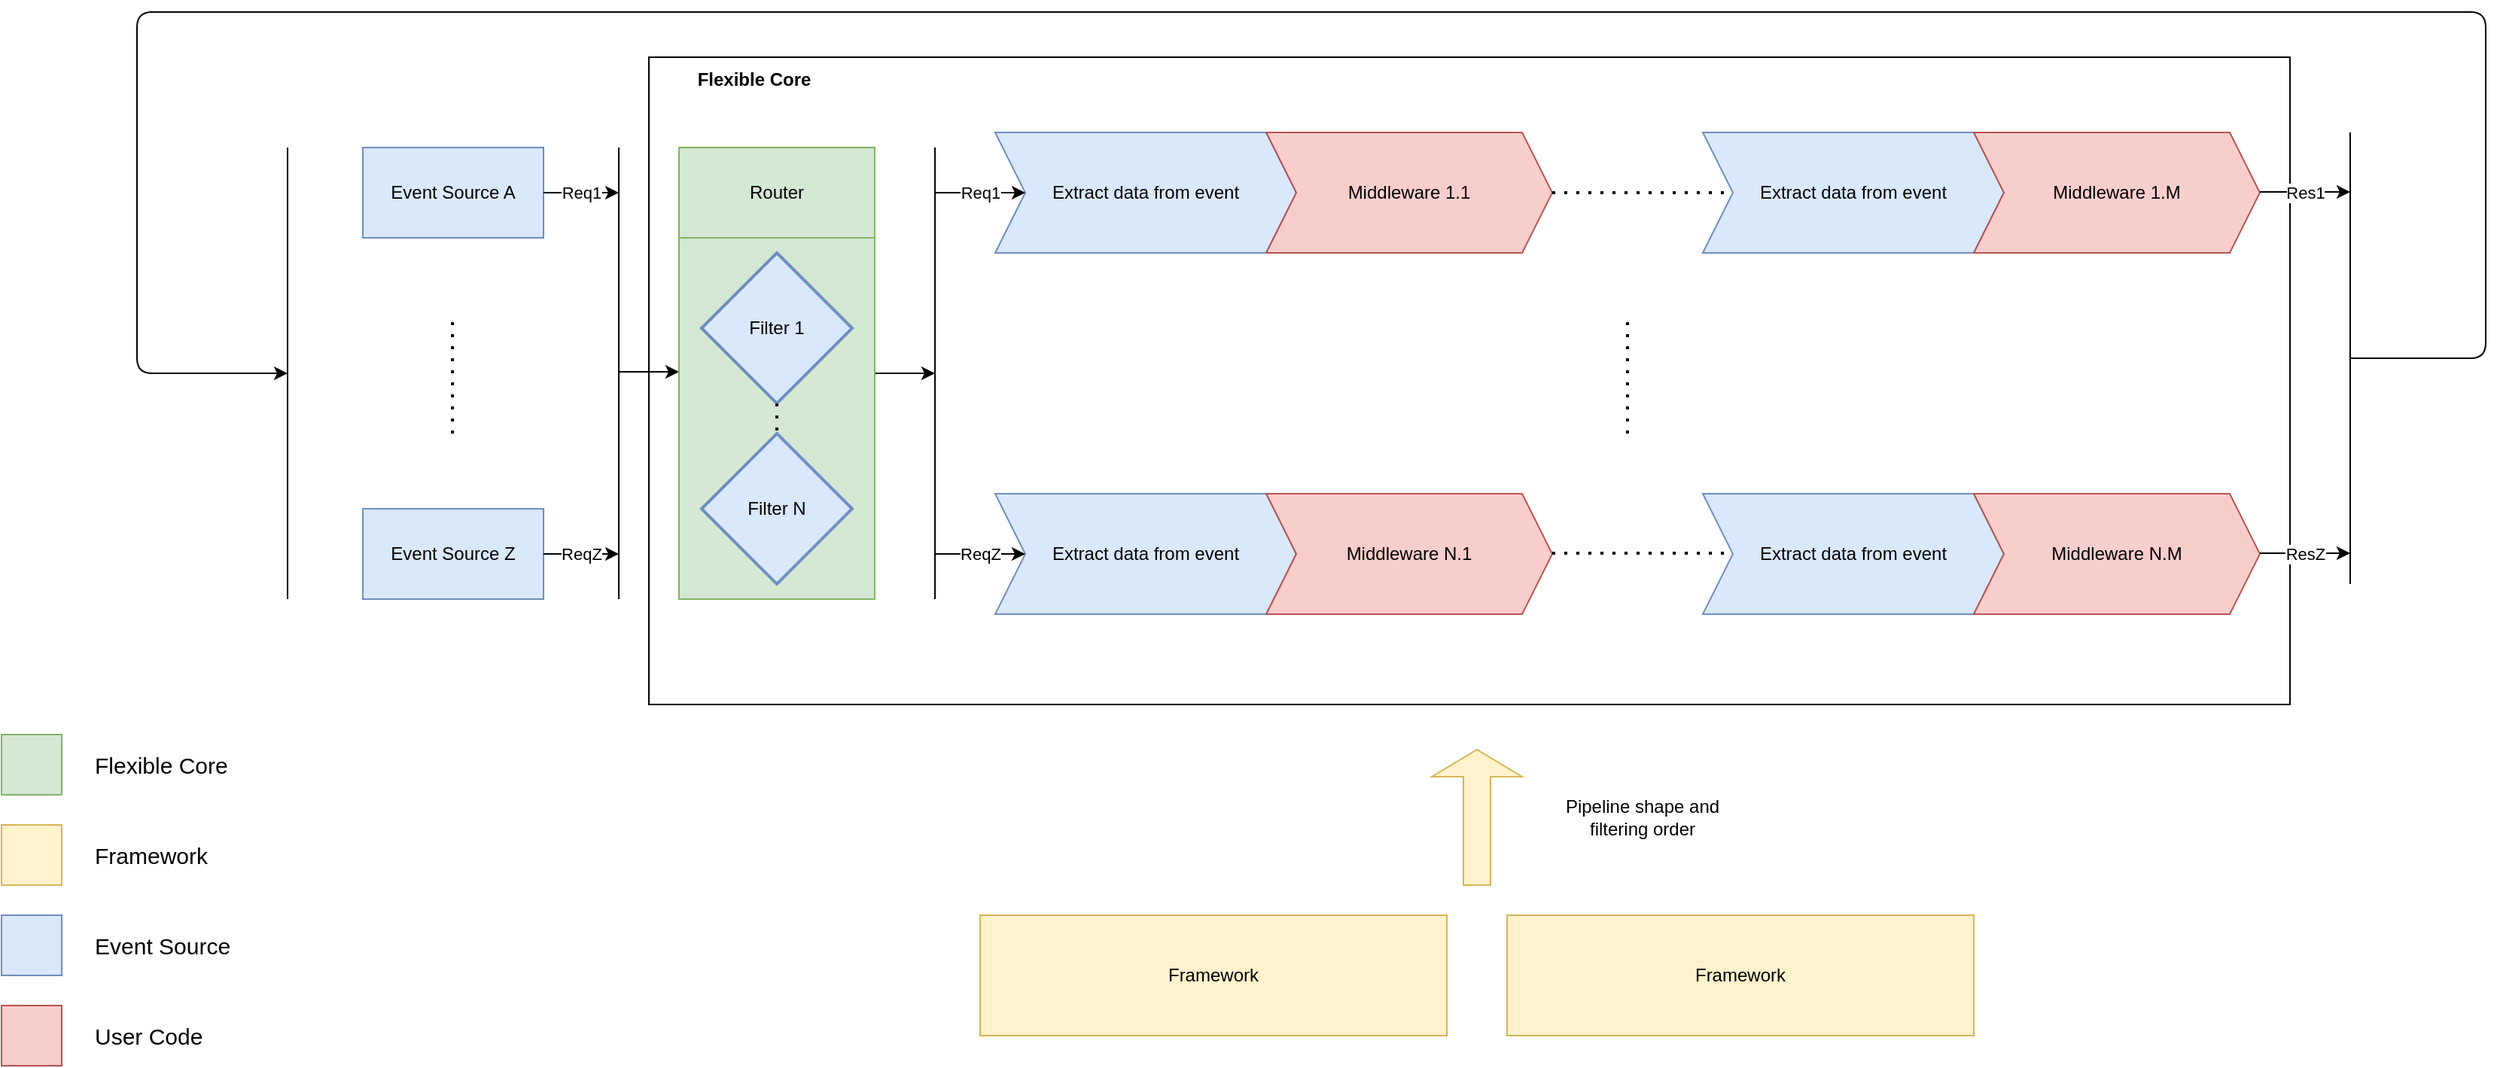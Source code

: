 <mxfile version="14.8.0" type="device"><diagram name="Page-1" id="9f46799a-70d6-7492-0946-bef42562c5a5"><mxGraphModel dx="1422" dy="794" grid="1" gridSize="10" guides="1" tooltips="1" connect="1" arrows="1" fold="1" page="1" pageScale="1" pageWidth="1100" pageHeight="850" background="none" math="0" shadow="0"><root><mxCell id="0"/><mxCell id="1" parent="0"/><mxCell id="ccYmNCw3nv7bR0D8SO4--36" value="" style="rounded=0;whiteSpace=wrap;html=1;" parent="1" vertex="1"><mxGeometry x="470" y="110" width="1090" height="430" as="geometry"/></mxCell><mxCell id="ccYmNCw3nv7bR0D8SO4--1" value="Extract data from event" style="shape=step;perimeter=stepPerimeter;whiteSpace=wrap;html=1;fixedSize=1;fillColor=#dae8fc;strokeColor=#6c8ebf;" parent="1" vertex="1"><mxGeometry x="700" y="160" width="200" height="80" as="geometry"/></mxCell><mxCell id="ccYmNCw3nv7bR0D8SO4--2" value="Middleware 1.1" style="shape=step;perimeter=stepPerimeter;whiteSpace=wrap;html=1;fixedSize=1;fillColor=#f8cecc;strokeColor=#b85450;" parent="1" vertex="1"><mxGeometry x="880" y="160" width="190" height="80" as="geometry"/></mxCell><mxCell id="ccYmNCw3nv7bR0D8SO4--3" value="Extract data from event" style="shape=step;perimeter=stepPerimeter;whiteSpace=wrap;html=1;fixedSize=1;fillColor=#dae8fc;strokeColor=#6c8ebf;" parent="1" vertex="1"><mxGeometry x="1170" y="160" width="200" height="80" as="geometry"/></mxCell><mxCell id="ccYmNCw3nv7bR0D8SO4--4" value="Middleware 1.M" style="shape=step;perimeter=stepPerimeter;whiteSpace=wrap;html=1;fixedSize=1;fillColor=#f8cecc;strokeColor=#b85450;" parent="1" vertex="1"><mxGeometry x="1350" y="160" width="190" height="80" as="geometry"/></mxCell><mxCell id="ccYmNCw3nv7bR0D8SO4--5" value="Extract data from event" style="shape=step;perimeter=stepPerimeter;whiteSpace=wrap;html=1;fixedSize=1;fillColor=#dae8fc;strokeColor=#6c8ebf;" parent="1" vertex="1"><mxGeometry x="700" y="400" width="200" height="80" as="geometry"/></mxCell><mxCell id="ccYmNCw3nv7bR0D8SO4--6" value="Middleware N.1" style="shape=step;perimeter=stepPerimeter;whiteSpace=wrap;html=1;fixedSize=1;fillColor=#f8cecc;strokeColor=#b85450;" parent="1" vertex="1"><mxGeometry x="880" y="400" width="190" height="80" as="geometry"/></mxCell><mxCell id="ccYmNCw3nv7bR0D8SO4--7" value="Extract data from event" style="shape=step;perimeter=stepPerimeter;whiteSpace=wrap;html=1;fixedSize=1;fillColor=#dae8fc;strokeColor=#6c8ebf;" parent="1" vertex="1"><mxGeometry x="1170" y="400" width="200" height="80" as="geometry"/></mxCell><mxCell id="ccYmNCw3nv7bR0D8SO4--8" value="Middleware N.M" style="shape=step;perimeter=stepPerimeter;whiteSpace=wrap;html=1;fixedSize=1;fillColor=#f8cecc;strokeColor=#b85450;" parent="1" vertex="1"><mxGeometry x="1350" y="400" width="190" height="80" as="geometry"/></mxCell><mxCell id="ccYmNCw3nv7bR0D8SO4--9" value="" style="endArrow=none;dashed=1;html=1;dashPattern=1 3;strokeWidth=2;entryX=0;entryY=0.5;entryDx=0;entryDy=0;" parent="1" target="ccYmNCw3nv7bR0D8SO4--3" edge="1"><mxGeometry width="50" height="50" relative="1" as="geometry"><mxPoint x="1070" y="200" as="sourcePoint"/><mxPoint x="1120" y="150" as="targetPoint"/></mxGeometry></mxCell><mxCell id="ccYmNCw3nv7bR0D8SO4--10" value="" style="endArrow=none;dashed=1;html=1;dashPattern=1 3;strokeWidth=2;entryX=0;entryY=0.5;entryDx=0;entryDy=0;" parent="1" edge="1"><mxGeometry width="50" height="50" relative="1" as="geometry"><mxPoint x="1070" y="439.5" as="sourcePoint"/><mxPoint x="1190" y="439.5" as="targetPoint"/></mxGeometry></mxCell><mxCell id="ccYmNCw3nv7bR0D8SO4--11" value="" style="endArrow=none;dashed=1;html=1;dashPattern=1 3;strokeWidth=2;" parent="1" edge="1"><mxGeometry width="50" height="50" relative="1" as="geometry"><mxPoint x="1120" y="360" as="sourcePoint"/><mxPoint x="1120" y="280" as="targetPoint"/></mxGeometry></mxCell><mxCell id="ccYmNCw3nv7bR0D8SO4--12" value="Router" style="rounded=0;whiteSpace=wrap;html=1;fillColor=#d5e8d4;strokeColor=#82b366;" parent="1" vertex="1"><mxGeometry x="490" y="170" width="130" height="60" as="geometry"/></mxCell><mxCell id="ccYmNCw3nv7bR0D8SO4--13" value="Event Source A" style="rounded=0;whiteSpace=wrap;html=1;fillColor=#dae8fc;strokeColor=#6c8ebf;" parent="1" vertex="1"><mxGeometry x="280" y="170" width="120" height="60" as="geometry"/></mxCell><mxCell id="ccYmNCw3nv7bR0D8SO4--14" value="Event Source Z" style="rounded=0;whiteSpace=wrap;html=1;fillColor=#dae8fc;strokeColor=#6c8ebf;" parent="1" vertex="1"><mxGeometry x="280" y="410" width="120" height="60" as="geometry"/></mxCell><mxCell id="ccYmNCw3nv7bR0D8SO4--16" value="" style="endArrow=none;dashed=1;html=1;dashPattern=1 3;strokeWidth=2;" parent="1" edge="1"><mxGeometry width="50" height="50" relative="1" as="geometry"><mxPoint x="339.5" y="360" as="sourcePoint"/><mxPoint x="339.5" y="280" as="targetPoint"/></mxGeometry></mxCell><mxCell id="ccYmNCw3nv7bR0D8SO4--17" value="" style="endArrow=none;html=1;" parent="1" edge="1"><mxGeometry width="50" height="50" relative="1" as="geometry"><mxPoint x="450" y="470" as="sourcePoint"/><mxPoint x="450" y="170" as="targetPoint"/></mxGeometry></mxCell><mxCell id="ccYmNCw3nv7bR0D8SO4--18" value="" style="endArrow=none;html=1;" parent="1" edge="1"><mxGeometry width="50" height="50" relative="1" as="geometry"><mxPoint x="660" y="470" as="sourcePoint"/><mxPoint x="660" y="170" as="targetPoint"/></mxGeometry></mxCell><mxCell id="ccYmNCw3nv7bR0D8SO4--19" value="" style="endArrow=classic;html=1;" parent="1" edge="1"><mxGeometry width="50" height="50" relative="1" as="geometry"><mxPoint x="450" y="319" as="sourcePoint"/><mxPoint x="490" y="319" as="targetPoint"/><Array as="points"/></mxGeometry></mxCell><mxCell id="ccYmNCw3nv7bR0D8SO4--20" value="" style="endArrow=classic;html=1;" parent="1" edge="1"><mxGeometry width="50" height="50" relative="1" as="geometry"><mxPoint x="620" y="320" as="sourcePoint"/><mxPoint x="660" y="320" as="targetPoint"/></mxGeometry></mxCell><mxCell id="ccYmNCw3nv7bR0D8SO4--21" value="Req1" style="endArrow=classic;html=1;exitX=1;exitY=0.5;exitDx=0;exitDy=0;" parent="1" source="ccYmNCw3nv7bR0D8SO4--13" edge="1"><mxGeometry width="50" height="50" relative="1" as="geometry"><mxPoint x="480" y="250" as="sourcePoint"/><mxPoint x="450" y="200" as="targetPoint"/></mxGeometry></mxCell><mxCell id="ccYmNCw3nv7bR0D8SO4--22" value="ReqZ" style="endArrow=classic;html=1;exitX=1;exitY=0.5;exitDx=0;exitDy=0;" parent="1" source="ccYmNCw3nv7bR0D8SO4--14" edge="1"><mxGeometry width="50" height="50" relative="1" as="geometry"><mxPoint x="480" y="580" as="sourcePoint"/><mxPoint x="450" y="440" as="targetPoint"/></mxGeometry></mxCell><mxCell id="ccYmNCw3nv7bR0D8SO4--23" value="Req1" style="endArrow=classic;html=1;entryX=0;entryY=0.5;entryDx=0;entryDy=0;" parent="1" target="ccYmNCw3nv7bR0D8SO4--1" edge="1"><mxGeometry width="50" height="50" relative="1" as="geometry"><mxPoint x="660" y="200" as="sourcePoint"/><mxPoint x="640" y="200" as="targetPoint"/></mxGeometry></mxCell><mxCell id="ccYmNCw3nv7bR0D8SO4--24" value="ReqZ" style="endArrow=classic;html=1;entryX=0;entryY=0.5;entryDx=0;entryDy=0;" parent="1" edge="1"><mxGeometry width="50" height="50" relative="1" as="geometry"><mxPoint x="660" y="440" as="sourcePoint"/><mxPoint x="720" y="440" as="targetPoint"/></mxGeometry></mxCell><mxCell id="ccYmNCw3nv7bR0D8SO4--25" value="" style="rounded=0;whiteSpace=wrap;html=1;fillColor=#d5e8d4;strokeColor=#82b366;" parent="1" vertex="1"><mxGeometry x="490" y="230" width="130" height="240" as="geometry"/></mxCell><mxCell id="ccYmNCw3nv7bR0D8SO4--27" value="" style="endArrow=none;html=1;" parent="1" edge="1"><mxGeometry width="50" height="50" relative="1" as="geometry"><mxPoint x="1600" y="460" as="sourcePoint"/><mxPoint x="1600" y="160" as="targetPoint"/></mxGeometry></mxCell><mxCell id="ccYmNCw3nv7bR0D8SO4--28" value="" style="endArrow=classic;html=1;" parent="1" edge="1"><mxGeometry width="50" height="50" relative="1" as="geometry"><mxPoint x="1600" y="310" as="sourcePoint"/><mxPoint x="230" y="320" as="targetPoint"/><Array as="points"><mxPoint x="1690" y="310"/><mxPoint x="1690" y="80"/><mxPoint x="130" y="80"/><mxPoint x="130" y="320"/></Array></mxGeometry></mxCell><mxCell id="ccYmNCw3nv7bR0D8SO4--29" value="Res1" style="endArrow=classic;html=1;entryX=0;entryY=0.5;entryDx=0;entryDy=0;" parent="1" edge="1"><mxGeometry width="50" height="50" relative="1" as="geometry"><mxPoint x="1540" y="199.5" as="sourcePoint"/><mxPoint x="1600" y="199.5" as="targetPoint"/><Array as="points"><mxPoint x="1540" y="199.5"/></Array></mxGeometry></mxCell><mxCell id="ccYmNCw3nv7bR0D8SO4--30" value="ResZ" style="endArrow=classic;html=1;entryX=0;entryY=0.5;entryDx=0;entryDy=0;" parent="1" edge="1"><mxGeometry width="50" height="50" relative="1" as="geometry"><mxPoint x="1540" y="439.5" as="sourcePoint"/><mxPoint x="1600" y="439.5" as="targetPoint"/></mxGeometry></mxCell><mxCell id="ccYmNCw3nv7bR0D8SO4--32" value="" style="endArrow=none;html=1;" parent="1" edge="1"><mxGeometry width="50" height="50" relative="1" as="geometry"><mxPoint x="230" y="470" as="sourcePoint"/><mxPoint x="230" y="170" as="targetPoint"/></mxGeometry></mxCell><mxCell id="ccYmNCw3nv7bR0D8SO4--33" value="Filter 1" style="strokeWidth=2;html=1;shape=mxgraph.flowchart.decision;whiteSpace=wrap;fillColor=#dae8fc;strokeColor=#6c8ebf;" parent="1" vertex="1"><mxGeometry x="505" y="240" width="100" height="100" as="geometry"/></mxCell><mxCell id="ccYmNCw3nv7bR0D8SO4--34" value="Filter N" style="strokeWidth=2;html=1;shape=mxgraph.flowchart.decision;whiteSpace=wrap;fillColor=#dae8fc;strokeColor=#6c8ebf;" parent="1" vertex="1"><mxGeometry x="505" y="360" width="100" height="100" as="geometry"/></mxCell><mxCell id="ccYmNCw3nv7bR0D8SO4--35" value="" style="endArrow=none;dashed=1;html=1;dashPattern=1 3;strokeWidth=2;exitX=0.5;exitY=1;exitDx=0;exitDy=0;exitPerimeter=0;entryX=0.5;entryY=0;entryDx=0;entryDy=0;entryPerimeter=0;" parent="1" source="ccYmNCw3nv7bR0D8SO4--33" target="ccYmNCw3nv7bR0D8SO4--34" edge="1"><mxGeometry width="50" height="50" relative="1" as="geometry"><mxPoint x="710" y="370" as="sourcePoint"/><mxPoint x="760" y="320" as="targetPoint"/></mxGeometry></mxCell><mxCell id="ccYmNCw3nv7bR0D8SO4--37" value="Flexible Core" style="text;html=1;strokeColor=none;fillColor=none;align=center;verticalAlign=middle;whiteSpace=wrap;rounded=0;fontStyle=1" parent="1" vertex="1"><mxGeometry x="470" y="110" width="140" height="30" as="geometry"/></mxCell><mxCell id="ccYmNCw3nv7bR0D8SO4--38" value="Framework" style="rounded=0;whiteSpace=wrap;html=1;fillColor=#fff2cc;strokeColor=#d6b656;" parent="1" vertex="1"><mxGeometry x="690" y="680" width="310" height="80" as="geometry"/></mxCell><mxCell id="ccYmNCw3nv7bR0D8SO4--39" value="Framework" style="rounded=0;whiteSpace=wrap;html=1;fillColor=#fff2cc;strokeColor=#d6b656;" parent="1" vertex="1"><mxGeometry x="1040" y="680" width="310" height="80" as="geometry"/></mxCell><mxCell id="pZ6tbcpj16XCK4CwUXns-2" value="" style="verticalLabelPosition=bottom;verticalAlign=top;html=1;shape=mxgraph.basic.rect;fillColor2=none;strokeWidth=1;size=20;indent=5;fillColor=#d5e8d4;strokeColor=#82b366;" vertex="1" parent="1"><mxGeometry x="40" y="560" width="40" height="40" as="geometry"/></mxCell><mxCell id="pZ6tbcpj16XCK4CwUXns-3" value="" style="verticalLabelPosition=bottom;verticalAlign=top;html=1;shape=mxgraph.basic.rect;fillColor2=none;strokeWidth=1;size=20;indent=5;fillColor=#f8cecc;strokeColor=#b85450;" vertex="1" parent="1"><mxGeometry x="40" y="740" width="40" height="40" as="geometry"/></mxCell><mxCell id="pZ6tbcpj16XCK4CwUXns-4" value="" style="verticalLabelPosition=bottom;verticalAlign=top;html=1;shape=mxgraph.basic.rect;fillColor2=none;strokeWidth=1;size=20;indent=5;fillColor=#dae8fc;strokeColor=#6c8ebf;" vertex="1" parent="1"><mxGeometry x="40" y="680" width="40" height="40" as="geometry"/></mxCell><mxCell id="pZ6tbcpj16XCK4CwUXns-5" value="" style="verticalLabelPosition=bottom;verticalAlign=top;html=1;shape=mxgraph.basic.rect;fillColor2=none;strokeWidth=1;size=20;indent=5;fillColor=#fff2cc;strokeColor=#d6b656;" vertex="1" parent="1"><mxGeometry x="40" y="620" width="40" height="40" as="geometry"/></mxCell><mxCell id="pZ6tbcpj16XCK4CwUXns-6" value="" style="shape=singleArrow;direction=north;whiteSpace=wrap;html=1;fillColor=#fff2cc;strokeColor=#d6b656;" vertex="1" parent="1"><mxGeometry x="990" y="570" width="60" height="90" as="geometry"/></mxCell><mxCell id="pZ6tbcpj16XCK4CwUXns-7" value="Pipeline shape and filtering order" style="text;html=1;strokeColor=none;fillColor=none;align=center;verticalAlign=middle;whiteSpace=wrap;rounded=0;" vertex="1" parent="1"><mxGeometry x="1060" y="605" width="140" height="20" as="geometry"/></mxCell><mxCell id="pZ6tbcpj16XCK4CwUXns-12" value="Flexible Core" style="text;html=1;strokeColor=none;fillColor=none;align=left;verticalAlign=middle;whiteSpace=wrap;rounded=0;fontSize=15;" vertex="1" parent="1"><mxGeometry x="100" y="570" width="180" height="20" as="geometry"/></mxCell><mxCell id="pZ6tbcpj16XCK4CwUXns-13" value="Framework" style="text;html=1;strokeColor=none;fillColor=none;align=left;verticalAlign=middle;whiteSpace=wrap;rounded=0;fontSize=15;" vertex="1" parent="1"><mxGeometry x="100" y="630" width="180" height="20" as="geometry"/></mxCell><mxCell id="pZ6tbcpj16XCK4CwUXns-14" value="Event Source" style="text;html=1;strokeColor=none;fillColor=none;align=left;verticalAlign=middle;whiteSpace=wrap;rounded=0;fontSize=15;" vertex="1" parent="1"><mxGeometry x="100" y="690" width="180" height="20" as="geometry"/></mxCell><mxCell id="pZ6tbcpj16XCK4CwUXns-15" value="User Code" style="text;html=1;strokeColor=none;fillColor=none;align=left;verticalAlign=middle;whiteSpace=wrap;rounded=0;fontSize=15;" vertex="1" parent="1"><mxGeometry x="100" y="750" width="180" height="20" as="geometry"/></mxCell></root></mxGraphModel></diagram></mxfile>